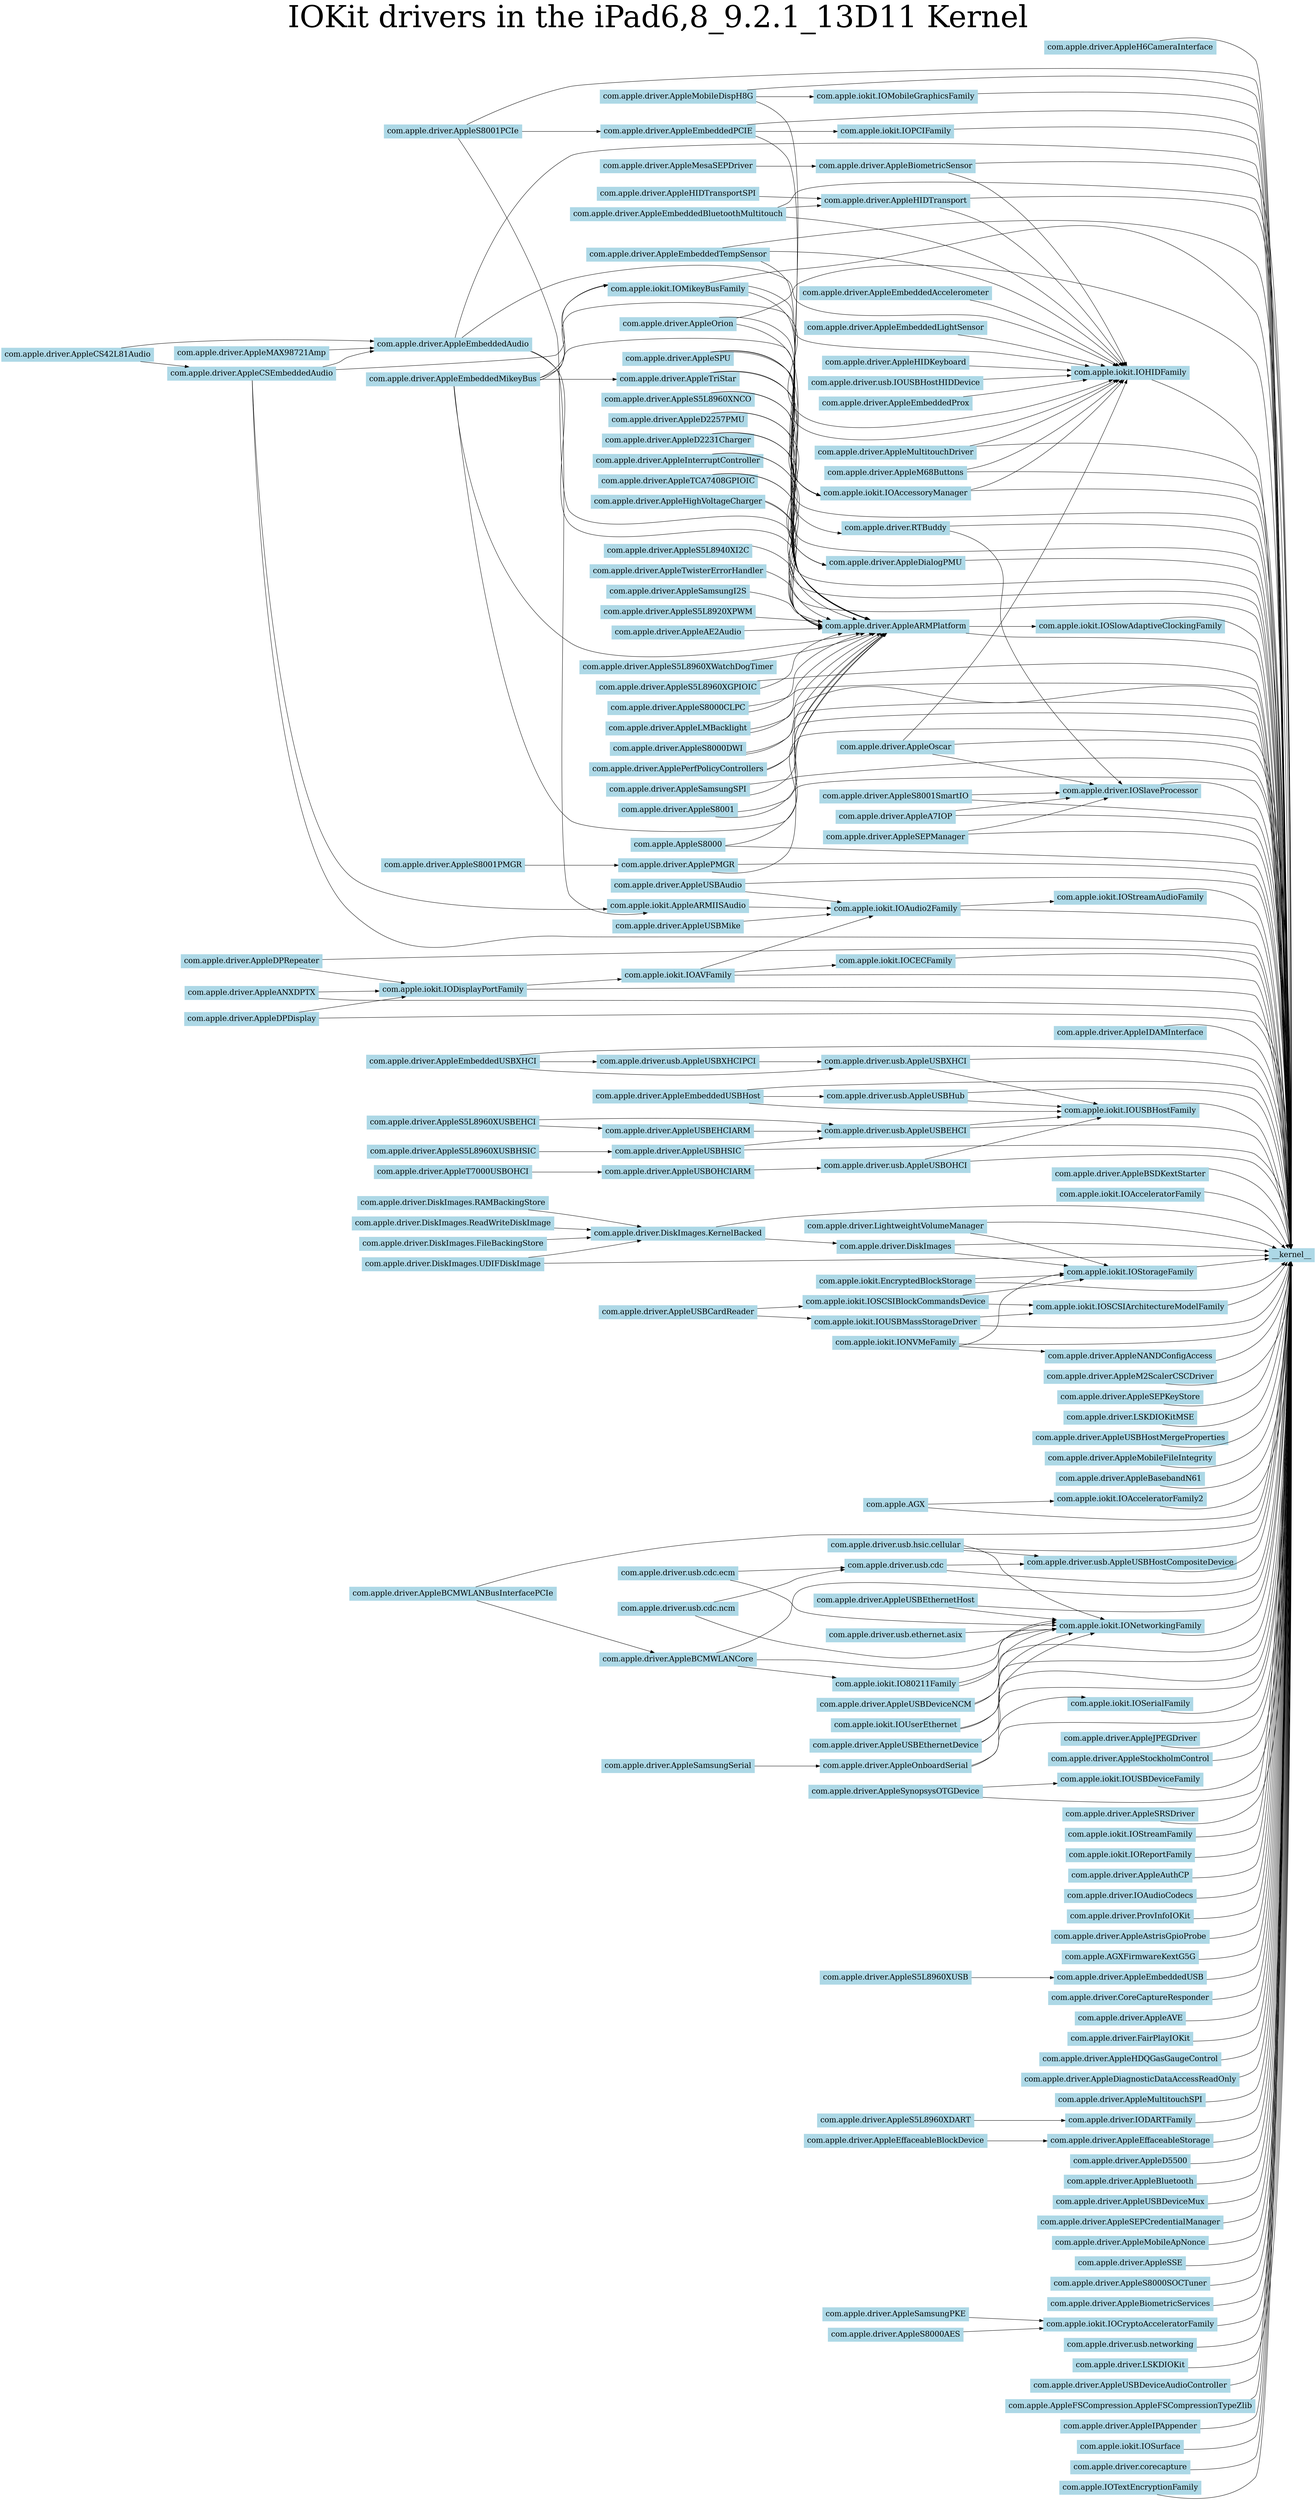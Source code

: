 digraph {fontsize=80;labelloc=t;label="IOKit drivers in the iPad6,8_9.2.1_13D11 Kernel";
 rankdir=LR; pagedir=BL; clusterrank=local; n_108 [
  fontsize=20; label="com.apple.driver.AppleH6CameraInterface"; rankdir=LR;
  style=filled;
  color=lightblue;shape="box";
 ];
 n_113 [
  fontsize=20; label="com.apple.driver.AppleOscar"; rankdir=LR;
  style=filled;
  color=lightblue;shape="box";
 ];
 n_89 [
  fontsize=20; label="com.apple.driver.AppleUSBAudio"; rankdir=LR;
  style=filled;
  color=lightblue;shape="box";
 ];
 n_167 [
  fontsize=20; label="com.apple.driver.AppleIDAMInterface"; rankdir=LR;
  style=filled;
  color=lightblue;shape="box";
 ];
 n_166 [
  fontsize=20; label="com.apple.driver.AppleDPRepeater"; rankdir=LR;
  style=filled;
  color=lightblue;shape="box";
 ];
 n_122 [
  fontsize=20; label="com.apple.driver.AppleEmbeddedUSBXHCI"; rankdir=LR;
  style=filled;
  color=lightblue;shape="box";
 ];
 n_77 [
  fontsize=20; label="com.apple.driver.AppleOrion"; rankdir=LR;
  style=filled;
  color=lightblue;shape="box";
 ];
 n_127 [
  fontsize=20; label="com.apple.driver.AppleBSDKextStarter"; rankdir=LR;
  style=filled;
  color=lightblue;shape="box";
 ];
 n_163 [
  fontsize=20; label="com.apple.iokit.IOAcceleratorFamily"; rankdir=LR;
  style=filled;
  color=lightblue;shape="box";
 ];
 n_39 [
  fontsize=20; label="com.apple.driver.AppleS5L8960XDART"; rankdir=LR;
  style=filled;
  color=lightblue;shape="box";
 ];
 n_62 [
  fontsize=20; label="com.apple.driver.LightweightVolumeManager"; rankdir=LR;
  style=filled;
  color=lightblue;shape="box";
 ];
 n_68 [
  fontsize=20; label="com.apple.driver.AppleM2ScalerCSCDriver"; rankdir=LR;
  style=filled;
  color=lightblue;shape="box";
 ];
 n_25 [
  fontsize=20; label="com.apple.driver.AppleCS42L81Audio"; rankdir=LR;
  style=filled;
  color=lightblue;shape="box";
 ];
 n_112 [
  fontsize=20; label="com.apple.driver.AppleSEPKeyStore"; rankdir=LR;
  style=filled;
  color=lightblue;shape="box";
 ];
 n_114 [
  fontsize=20; label="com.apple.driver.DiskImages.FileBackingStore"; rankdir=LR;
  style=filled;
  color=lightblue;shape="box";
 ];
 n_116 [
  fontsize=20; label="com.apple.driver.AppleS5L8960XNCO"; rankdir=LR;
  style=filled;
  color=lightblue;shape="box";
 ];
 n_74 [
  fontsize=20; label="com.apple.driver.LSKDIOKitMSE"; rankdir=LR;
  style=filled;
  color=lightblue;shape="box";
 ];
 n_14 [
  fontsize=20; label="com.apple.driver.AppleUSBHostMergeProperties"; rankdir=LR;
  style=filled;
  color=lightblue;shape="box";
 ];
 n_2 [
  fontsize=20; label="com.apple.driver.AppleMobileFileIntegrity"; rankdir=LR;
  style=filled;
  color=lightblue;shape="box";
 ];
 n_94 [
  fontsize=20; label="com.apple.iokit.IOUSBMassStorageDriver"; rankdir=LR;
  style=filled;
  color=lightblue;shape="box";
 ];
 n_126 [
  fontsize=20; label="com.apple.driver.AppleBasebandN61"; rankdir=LR;
  style=filled;
  color=lightblue;shape="box";
 ];
 n_20 [
  fontsize=20; label="com.apple.iokit.IOStreamAudioFamily"; rankdir=LR;
  style=filled;
  color=lightblue;shape="box";
 ];
 n_48 [
  fontsize=20; label="com.apple.iokit.IOUSBHostFamily"; rankdir=LR;
  style=filled;
  color=lightblue;shape="box";
 ];
 n_102 [
  fontsize=20; label="com.apple.driver.RTBuddy"; rankdir=LR;
  style=filled;
  color=lightblue;shape="box";
 ];
 n_3 [
  fontsize=20; label="com.apple.iokit.IOHIDFamily"; rankdir=LR;
  style=filled;
  color=lightblue;shape="box";
 ];
 n_145 [
  fontsize=20; label="com.apple.driver.AppleNANDConfigAccess"; rankdir=LR;
  style=filled;
  color=lightblue;shape="box";
 ];
 n_119 [
  fontsize=20; label="com.apple.AGX"; rankdir=LR;
  style=filled;
  color=lightblue;shape="box";
 ];
 n_128 [
  fontsize=20; label="com.apple.driver.usb.cdc.ecm"; rankdir=LR;
  style=filled;
  color=lightblue;shape="box";
 ];
 n_121 [
  fontsize=20; label="com.apple.driver.AppleBCMWLANCore"; rankdir=LR;
  style=filled;
  color=lightblue;shape="box";
 ];
 n_165 [
  fontsize=20; label="com.apple.driver.AppleS8001SmartIO"; rankdir=LR;
  style=filled;
  color=lightblue;shape="box";
 ];
 n_26 [
  fontsize=20; label="com.apple.iokit.IONetworkingFamily"; rankdir=LR;
  style=filled;
  color=lightblue;shape="box";
 ];
 n_30 [
  fontsize=20; label="com.apple.driver.AppleEmbeddedPCIE"; rankdir=LR;
  style=filled;
  color=lightblue;shape="box";
 ];
 n_17 [
  fontsize=20; label="com.apple.driver.AppleOnboardSerial"; rankdir=LR;
  style=filled;
  color=lightblue;shape="box";
 ];
 n_34 [
  fontsize=20; label="com.apple.driver.AppleBiometricSensor"; rankdir=LR;
  style=filled;
  color=lightblue;shape="box";
 ];
 n_86 [
  fontsize=20; label="com.apple.driver.AppleT7000USBOHCI"; rankdir=LR;
  style=filled;
  color=lightblue;shape="box";
 ];
 n_44 [
  fontsize=20; label="com.apple.driver.AppleJPEGDriver"; rankdir=LR;
  style=filled;
  color=lightblue;shape="box";
 ];
 n_69 [
  fontsize=20; label="com.apple.driver.usb.cdc"; rankdir=LR;
  style=filled;
  color=lightblue;shape="box";
 ];
 n_124 [
  fontsize=20; label="com.apple.driver.AppleStockholmControl"; rankdir=LR;
  style=filled;
  color=lightblue;shape="box";
 ];
 n_157 [
  fontsize=20; label="com.apple.driver.AppleMobileDispH8G"; rankdir=LR;
  style=filled;
  color=lightblue;shape="box";
 ];
 n_154 [
  fontsize=20; label="com.apple.driver.AppleS5L8960XUSBHSIC"; rankdir=LR;
  style=filled;
  color=lightblue;shape="box";
 ];
 n_41 [
  fontsize=20; label="com.apple.driver.DiskImages"; rankdir=LR;
  style=filled;
  color=lightblue;shape="box";
 ];
 n_101 [
  fontsize=20; label="com.apple.driver.AppleSynopsysOTGDevice"; rankdir=LR;
  style=filled;
  color=lightblue;shape="box";
 ];
 n_147 [
  fontsize=20; label="com.apple.driver.AppleSRSDriver"; rankdir=LR;
  style=filled;
  color=lightblue;shape="box";
 ];
 n_1 [
  fontsize=20; label="__kernel__"; rankdir=LR;
  style=filled;
  color=lightblue;shape="box";
 ];
 n_45 [
  fontsize=20; label="com.apple.driver.ApplePMGR"; rankdir=LR;
  style=filled;
  color=lightblue;shape="box";
 ];
 n_84 [
  fontsize=20; label="com.apple.driver.AppleEmbeddedUSBHost"; rankdir=LR;
  style=filled;
  color=lightblue;shape="box";
 ];
 n_117 [
  fontsize=20; label="com.apple.iokit.IOStreamFamily"; rankdir=LR;
  style=filled;
  color=lightblue;shape="box";
 ];
 n_118 [
  fontsize=20; label="com.apple.iokit.IOAcceleratorFamily2"; rankdir=LR;
  style=filled;
  color=lightblue;shape="box";
 ];
 n_47 [
  fontsize=20; label="com.apple.driver.AppleS8001PCIe"; rankdir=LR;
  style=filled;
  color=lightblue;shape="box";
 ];
 n_9 [
  fontsize=20; label="com.apple.driver.AppleEmbeddedBluetoothMultitouch"; rankdir=LR;
  style=filled;
  color=lightblue;shape="box";
 ];
 n_97 [
  fontsize=20; label="com.apple.driver.usb.IOUSBHostHIDDevice"; rankdir=LR;
  style=filled;
  color=lightblue;shape="box";
 ];
 n_115 [
  fontsize=20; label="com.apple.driver.AppleEmbeddedProx"; rankdir=LR;
  style=filled;
  color=lightblue;shape="box";
 ];
 n_173 [
  fontsize=20; label="com.apple.driver.AppleD2257PMU"; rankdir=LR;
  style=filled;
  color=lightblue;shape="box";
 ];
 n_5 [
  fontsize=20; label="com.apple.iokit.IOReportFamily"; rankdir=LR;
  style=filled;
  color=lightblue;shape="box";
 ];
 n_67 [
  fontsize=20; label="com.apple.driver.usb.hsic.cellular"; rankdir=LR;
  style=filled;
  color=lightblue;shape="box";
 ];
 n_138 [
  fontsize=20; label="com.apple.driver.AppleAuthCP"; rankdir=LR;
  style=filled;
  color=lightblue;shape="box";
 ];
 n_65 [
  fontsize=20; label="com.apple.driver.usb.AppleUSBEHCI"; rankdir=LR;
  style=filled;
  color=lightblue;shape="box";
 ];
 n_110 [
  fontsize=20; label="com.apple.driver.AppleUSBMike"; rankdir=LR;
  style=filled;
  color=lightblue;shape="box";
 ];
 n_19 [
  fontsize=20; label="com.apple.iokit.IOMikeyBusFamily"; rankdir=LR;
  style=filled;
  color=lightblue;shape="box";
 ];
 n_105 [
  fontsize=20; label="com.apple.iokit.IOMobileGraphicsFamily"; rankdir=LR;
  style=filled;
  color=lightblue;shape="box";
 ];
 n_137 [
  fontsize=20; label="com.apple.driver.AppleInterruptController"; rankdir=LR;
  style=filled;
  color=lightblue;shape="box";
 ];
 n_50 [
  fontsize=20; label="com.apple.driver.usb.AppleUSBXHCIPCI"; rankdir=LR;
  style=filled;
  color=lightblue;shape="box";
 ];
 n_76 [
  fontsize=20; label="com.apple.driver.AppleEmbeddedTempSensor"; rankdir=LR;
  style=filled;
  color=lightblue;shape="box";
 ];
 n_172 [
  fontsize=20; label="com.apple.driver.AppleTCA7408GPIOIC"; rankdir=LR;
  style=filled;
  color=lightblue;shape="box";
 ];
 n_149 [
  fontsize=20; label="com.apple.driver.IOAudioCodecs"; rankdir=LR;
  style=filled;
  color=lightblue;shape="box";
 ];
 n_130 [
  fontsize=20; label="com.apple.driver.AppleANXDPTX"; rankdir=LR;
  style=filled;
  color=lightblue;shape="box";
 ];
 n_52 [
  fontsize=20; label="com.apple.driver.AppleEmbeddedMikeyBus"; rankdir=LR;
  style=filled;
  color=lightblue;shape="box";
 ];
 n_120 [
  fontsize=20; label="com.apple.iokit.IO80211Family"; rankdir=LR;
  style=filled;
  color=lightblue;shape="box";
 ];
 n_103 [
  fontsize=20; label="com.apple.driver.AppleSPU"; rankdir=LR;
  style=filled;
  color=lightblue;shape="box";
 ];
 n_136 [
  fontsize=20; label="com.apple.driver.AppleSamsungPKE"; rankdir=LR;
  style=filled;
  color=lightblue;shape="box";
 ];
 n_6 [
  fontsize=20; label="com.apple.driver.AppleARMPlatform"; rankdir=LR;
  style=filled;
  color=lightblue;shape="box";
 ];
 n_35 [
  fontsize=20; label="com.apple.driver.ProvInfoIOKit"; rankdir=LR;
  style=filled;
  color=lightblue;shape="box";
 ];
 n_66 [
  fontsize=20; label="com.apple.driver.AppleUSBHSIC"; rankdir=LR;
  style=filled;
  color=lightblue;shape="box";
 ];
 n_107 [
  fontsize=20; label="com.apple.driver.AppleAstrisGpioProbe"; rankdir=LR;
  style=filled;
  color=lightblue;shape="box";
 ];
 n_129 [
  fontsize=20; label="com.apple.AGXFirmwareKextG5G"; rankdir=LR;
  style=filled;
  color=lightblue;shape="box";
 ];
 n_164 [
  fontsize=20; label="com.apple.driver.AppleUSBEthernetHost"; rankdir=LR;
  style=filled;
  color=lightblue;shape="box";
 ];
 n_56 [
  fontsize=20; label="com.apple.driver.AppleDPDisplay"; rankdir=LR;
  style=filled;
  color=lightblue;shape="box";
 ];
 n_32 [
  fontsize=20; label="com.apple.driver.AppleA7IOP"; rankdir=LR;
  style=filled;
  color=lightblue;shape="box";
 ];
 n_78 [
  fontsize=20; label="com.apple.driver.AppleHighVoltageCharger"; rankdir=LR;
  style=filled;
  color=lightblue;shape="box";
 ];
 n_54 [
  fontsize=20; label="com.apple.iokit.IOAVFamily"; rankdir=LR;
  style=filled;
  color=lightblue;shape="box";
 ];
 n_141 [
  fontsize=20; label="com.apple.driver.AppleS5L8960XGPIOIC"; rankdir=LR;
  style=filled;
  color=lightblue;shape="box";
 ];
 n_58 [
  fontsize=20; label="com.apple.driver.AppleEmbeddedUSB"; rankdir=LR;
  style=filled;
  color=lightblue;shape="box";
 ];
 n_80 [
  fontsize=20; label="com.apple.driver.CoreCaptureResponder"; rankdir=LR;
  style=filled;
  color=lightblue;shape="box";
 ];
 n_95 [
  fontsize=20; label="com.apple.driver.AppleUSBCardReader"; rankdir=LR;
  style=filled;
  color=lightblue;shape="box";
 ];
 n_111 [
  fontsize=20; label="com.apple.driver.AppleS8000CLPC"; rankdir=LR;
  style=filled;
  color=lightblue;shape="box";
 ];
 n_91 [
  fontsize=20; label="com.apple.driver.AppleLMBacklight"; rankdir=LR;
  style=filled;
  color=lightblue;shape="box";
 ];
 n_51 [
  fontsize=20; label="com.apple.driver.AppleTriStar"; rankdir=LR;
  style=filled;
  color=lightblue;shape="box";
 ];
 n_11 [
  fontsize=20; label="com.apple.driver.AppleEmbeddedLightSensor"; rankdir=LR;
  style=filled;
  color=lightblue;shape="box";
 ];
 n_134 [
  fontsize=20; label="com.apple.driver.usb.ethernet.asix"; rankdir=LR;
  style=filled;
  color=lightblue;shape="box";
 ];
 n_40 [
  fontsize=20; label="com.apple.iokit.IOStorageFamily"; rankdir=LR;
  style=filled;
  color=lightblue;shape="box";
 ];
 n_171 [
  fontsize=20; label="com.apple.driver.AppleS5L8960XUSB"; rankdir=LR;
  style=filled;
  color=lightblue;shape="box";
 ];
 n_37 [
  fontsize=20; label="com.apple.driver.AppleAVE"; rankdir=LR;
  style=filled;
  color=lightblue;shape="box";
 ];
 n_13 [
  fontsize=20; label="com.apple.driver.AppleHIDTransportSPI"; rankdir=LR;
  style=filled;
  color=lightblue;shape="box";
 ];
 n_73 [
  fontsize=20; label="com.apple.driver.FairPlayIOKit"; rankdir=LR;
  style=filled;
  color=lightblue;shape="box";
 ];
 n_60 [
  fontsize=20; label="com.apple.iokit.EncryptedBlockStorage"; rankdir=LR;
  style=filled;
  color=lightblue;shape="box";
 ];
 n_143 [
  fontsize=20; label="com.apple.driver.AppleHDQGasGaugeControl"; rankdir=LR;
  style=filled;
  color=lightblue;shape="box";
 ];
 n_49 [
  fontsize=20; label="com.apple.driver.usb.AppleUSBXHCI"; rankdir=LR;
  style=filled;
  color=lightblue;shape="box";
 ];
 n_139 [
  fontsize=20; label="com.apple.driver.AppleDialogPMU"; rankdir=LR;
  style=filled;
  color=lightblue;shape="box";
 ];
 n_81 [
  fontsize=20; label="com.apple.driver.AppleS8000DWI"; rankdir=LR;
  style=filled;
  color=lightblue;shape="box";
 ];
 n_23 [
  fontsize=20; label="com.apple.driver.AppleEmbeddedAudio"; rankdir=LR;
  style=filled;
  color=lightblue;shape="box";
 ];
 n_82 [
  fontsize=20; label="com.apple.driver.usb.AppleUSBOHCI"; rankdir=LR;
  style=filled;
  color=lightblue;shape="box";
 ];
 n_142 [
  fontsize=20; label="com.apple.driver.AppleHIDKeyboard"; rankdir=LR;
  style=filled;
  color=lightblue;shape="box";
 ];
 n_92 [
  fontsize=20; label="com.apple.iokit.IOSCSIArchitectureModelFamily"; rankdir=LR;
  style=filled;
  color=lightblue;shape="box";
 ];
 n_16 [
  fontsize=20; label="com.apple.iokit.IOSerialFamily"; rankdir=LR;
  style=filled;
  color=lightblue;shape="box";
 ];
 n_169 [
  fontsize=20; label="com.apple.driver.AppleDiagnosticDataAccessReadOnly"; rankdir=LR;
  style=filled;
  color=lightblue;shape="box";
 ];
 n_28 [
  fontsize=20; label="com.apple.driver.AppleMultitouchSPI"; rankdir=LR;
  style=filled;
  color=lightblue;shape="box";
 ];
 n_38 [
  fontsize=20; label="com.apple.driver.IODARTFamily"; rankdir=LR;
  style=filled;
  color=lightblue;shape="box";
 ];
 n_61 [
  fontsize=20; label="com.apple.driver.AppleEffaceableStorage"; rankdir=LR;
  style=filled;
  color=lightblue;shape="box";
 ];
 n_100 [
  fontsize=20; label="com.apple.driver.AppleEmbeddedAccelerometer"; rankdir=LR;
  style=filled;
  color=lightblue;shape="box";
 ];
 n_75 [
  fontsize=20; label="com.apple.driver.AppleD5500"; rankdir=LR;
  style=filled;
  color=lightblue;shape="box";
 ];
 n_64 [
  fontsize=20; label="com.apple.driver.usb.AppleUSBHostCompositeDevice"; rankdir=LR;
  style=filled;
  color=lightblue;shape="box";
 ];
 n_57 [
  fontsize=20; label="com.apple.driver.AppleS5L8940XI2C"; rankdir=LR;
  style=filled;
  color=lightblue;shape="box";
 ];
 n_98 [
  fontsize=20; label="com.apple.driver.AppleTwisterErrorHandler"; rankdir=LR;
  style=filled;
  color=lightblue;shape="box";
 ];
 n_156 [
  fontsize=20; label="com.apple.driver.AppleUSBDeviceNCM"; rankdir=LR;
  style=filled;
  color=lightblue;shape="box";
 ];
 n_133 [
  fontsize=20; label="com.apple.driver.AppleBluetooth"; rankdir=LR;
  style=filled;
  color=lightblue;shape="box";
 ];
 n_160 [
  fontsize=20; label="com.apple.driver.AppleUSBDeviceMux"; rankdir=LR;
  style=filled;
  color=lightblue;shape="box";
 ];
 n_8 [
  fontsize=20; label="com.apple.driver.AppleMultitouchDriver"; rankdir=LR;
  style=filled;
  color=lightblue;shape="box";
 ];
 n_135 [
  fontsize=20; label="com.apple.driver.AppleSEPCredentialManager"; rankdir=LR;
  style=filled;
  color=lightblue;shape="box";
 ];
 n_125 [
  fontsize=20; label="com.apple.driver.AppleSamsungSerial"; rankdir=LR;
  style=filled;
  color=lightblue;shape="box";
 ];
 n_70 [
  fontsize=20; label="com.apple.driver.usb.cdc.ncm"; rankdir=LR;
  style=filled;
  color=lightblue;shape="box";
 ];
 n_132 [
  fontsize=20; label="com.apple.driver.AppleS8000AES"; rankdir=LR;
  style=filled;
  color=lightblue;shape="box";
 ];
 n_55 [
  fontsize=20; label="com.apple.iokit.IODisplayPortFamily"; rankdir=LR;
  style=filled;
  color=lightblue;shape="box";
 ];
 n_109 [
  fontsize=20; label="com.apple.driver.AppleMobileApNonce"; rankdir=LR;
  style=filled;
  color=lightblue;shape="box";
 ];
 n_158 [
  fontsize=20; label="com.apple.driver.AppleSamsungI2S"; rankdir=LR;
  style=filled;
  color=lightblue;shape="box";
 ];
 n_168 [
  fontsize=20; label="com.apple.driver.AppleSSE"; rankdir=LR;
  style=filled;
  color=lightblue;shape="box";
 ];
 n_96 [
  fontsize=20; label="com.apple.driver.AppleS8000SOCTuner"; rankdir=LR;
  style=filled;
  color=lightblue;shape="box";
 ];
 n_170 [
  fontsize=20; label="com.apple.driver.AppleBiometricServices"; rankdir=LR;
  style=filled;
  color=lightblue;shape="box";
 ];
 n_59 [
  fontsize=20; label="com.apple.iokit.IOCryptoAcceleratorFamily"; rankdir=LR;
  style=filled;
  color=lightblue;shape="box";
 ];
 n_7 [
  fontsize=20; label="com.apple.driver.AppleHIDTransport"; rankdir=LR;
  style=filled;
  color=lightblue;shape="box";
 ];
 n_152 [
  fontsize=20; label="com.apple.driver.AppleBCMWLANBusInterfacePCIe"; rankdir=LR;
  style=filled;
  color=lightblue;shape="box";
 ];
 n_33 [
  fontsize=20; label="com.apple.driver.AppleSEPManager"; rankdir=LR;
  style=filled;
  color=lightblue;shape="box";
 ];
 n_63 [
  fontsize=20; label="com.apple.driver.usb.networking"; rankdir=LR;
  style=filled;
  color=lightblue;shape="box";
 ];
 n_21 [
  fontsize=20; label="com.apple.iokit.IOAudio2Family"; rankdir=LR;
  style=filled;
  color=lightblue;shape="box";
 ];
 n_72 [
  fontsize=20; label="com.apple.driver.LSKDIOKit"; rankdir=LR;
  style=filled;
  color=lightblue;shape="box";
 ];
 n_159 [
  fontsize=20; label="com.apple.driver.AppleM68Buttons"; rankdir=LR;
  style=filled;
  color=lightblue;shape="box";
 ];
 n_46 [
  fontsize=20; label="com.apple.driver.AppleS8001PMGR"; rankdir=LR;
  style=filled;
  color=lightblue;shape="box";
 ];
 n_12 [
  fontsize=20; label="com.apple.driver.AppleS5L8920XPWM"; rankdir=LR;
  style=filled;
  color=lightblue;shape="box";
 ];
 n_144 [
  fontsize=20; label="com.apple.driver.AppleAE2Audio"; rankdir=LR;
  style=filled;
  color=lightblue;shape="box";
 ];
 n_87 [
  fontsize=20; label="com.apple.iokit.IOUserEthernet"; rankdir=LR;
  style=filled;
  color=lightblue;shape="box";
 ];
 n_161 [
  fontsize=20; label="com.apple.driver.ApplePerfPolicyControllers"; rankdir=LR;
  style=filled;
  color=lightblue;shape="box";
 ];
 n_43 [
  fontsize=20; label="com.apple.driver.DiskImages.RAMBackingStore"; rankdir=LR;
  style=filled;
  color=lightblue;shape="box";
 ];
 n_22 [
  fontsize=20; label="com.apple.iokit.AppleARMIISAudio"; rankdir=LR;
  style=filled;
  color=lightblue;shape="box";
 ];
 n_162 [
  fontsize=20; label="com.apple.driver.AppleS5L8960XWatchDogTimer"; rankdir=LR;
  style=filled;
  color=lightblue;shape="box";
 ];
 n_88 [
  fontsize=20; label="com.apple.driver.AppleUSBDeviceAudioController"; rankdir=LR;
  style=filled;
  color=lightblue;shape="box";
 ];
 n_4 [
  fontsize=20; label="com.apple.iokit.IOSlowAdaptiveClockingFamily"; rankdir=LR;
  style=filled;
  color=lightblue;shape="box";
 ];
 n_93 [
  fontsize=20; label="com.apple.iokit.IOSCSIBlockCommandsDevice"; rankdir=LR;
  style=filled;
  color=lightblue;shape="box";
 ];
 n_29 [
  fontsize=20; label="com.apple.iokit.IOPCIFamily"; rankdir=LR;
  style=filled;
  color=lightblue;shape="box";
 ];
 n_140 [
  fontsize=20; label="com.apple.driver.AppleD2231Charger"; rankdir=LR;
  style=filled;
  color=lightblue;shape="box";
 ];
 n_151 [
  fontsize=20; label="com.apple.AppleFSCompression.AppleFSCompressionTypeZlib"; rankdir=LR;
  style=filled;
  color=lightblue;shape="box";
 ];
 n_131 [
  fontsize=20; label="com.apple.driver.AppleEffaceableBlockDevice"; rankdir=LR;
  style=filled;
  color=lightblue;shape="box";
 ];
 n_27 [
  fontsize=20; label="com.apple.driver.AppleIPAppender"; rankdir=LR;
  style=filled;
  color=lightblue;shape="box";
 ];
 n_31 [
  fontsize=20; label="com.apple.driver.IOSlaveProcessor"; rankdir=LR;
  style=filled;
  color=lightblue;shape="box";
 ];
 n_24 [
  fontsize=20; label="com.apple.driver.AppleCSEmbeddedAudio"; rankdir=LR;
  style=filled;
  color=lightblue;shape="box";
 ];
 n_10 [
  fontsize=20; label="com.apple.driver.AppleSamsungSPI"; rankdir=LR;
  style=filled;
  color=lightblue;shape="box";
 ];
 n_18 [
  fontsize=20; label="com.apple.iokit.IOAccessoryManager"; rankdir=LR;
  style=filled;
  color=lightblue;shape="box";
 ];
 n_90 [
  fontsize=20; label="com.apple.driver.DiskImages.UDIFDiskImage"; rankdir=LR;
  style=filled;
  color=lightblue;shape="box";
 ];
 n_148 [
  fontsize=20; label="com.apple.driver.AppleMAX98721Amp"; rankdir=LR;
  style=filled;
  color=lightblue;shape="box";
 ];
 n_99 [
  fontsize=20; label="com.apple.driver.AppleS8001"; rankdir=LR;
  style=filled;
  color=lightblue;shape="box";
 ];
 n_83 [
  fontsize=20; label="com.apple.driver.usb.AppleUSBHub"; rankdir=LR;
  style=filled;
  color=lightblue;shape="box";
 ];
 n_155 [
  fontsize=20; label="com.apple.driver.AppleS5L8960XUSBEHCI"; rankdir=LR;
  style=filled;
  color=lightblue;shape="box";
 ];
 n_36 [
  fontsize=20; label="com.apple.iokit.IOSurface"; rankdir=LR;
  style=filled;
  color=lightblue;shape="box";
 ];
 n_79 [
  fontsize=20; label="com.apple.driver.corecapture"; rankdir=LR;
  style=filled;
  color=lightblue;shape="box";
 ];
 n_150 [
  fontsize=20; label="com.apple.driver.DiskImages.ReadWriteDiskImage"; rankdir=LR;
  style=filled;
  color=lightblue;shape="box";
 ];
 n_146 [
  fontsize=20; label="com.apple.iokit.IONVMeFamily"; rankdir=LR;
  style=filled;
  color=lightblue;shape="box";
 ];
 n_53 [
  fontsize=20; label="com.apple.iokit.IOCECFamily"; rankdir=LR;
  style=filled;
  color=lightblue;shape="box";
 ];
 n_71 [
  fontsize=20; label="com.apple.driver.AppleUSBEthernetDevice"; rankdir=LR;
  style=filled;
  color=lightblue;shape="box";
 ];
 n_106 [
  fontsize=20; label="com.apple.IOTextEncryptionFamily"; rankdir=LR;
  style=filled;
  color=lightblue;shape="box";
 ];
 n_85 [
  fontsize=20; label="com.apple.driver.AppleUSBOHCIARM"; rankdir=LR;
  style=filled;
  color=lightblue;shape="box";
 ];
 n_123 [
  fontsize=20; label="com.apple.driver.AppleMesaSEPDriver"; rankdir=LR;
  style=filled;
  color=lightblue;shape="box";
 ];
 n_153 [
  fontsize=20; label="com.apple.driver.AppleUSBEHCIARM"; rankdir=LR;
  style=filled;
  color=lightblue;shape="box";
 ];
 n_15 [
  fontsize=20; label="com.apple.iokit.IOUSBDeviceFamily"; rankdir=LR;
  style=filled;
  color=lightblue;shape="box";
 ];
 n_104 [
  fontsize=20; label="com.apple.AppleS8000"; rankdir=LR;
  style=filled;
  color=lightblue;shape="box";
 ];
 n_42 [
  fontsize=20; label="com.apple.driver.DiskImages.KernelBacked"; rankdir=LR;
  style=filled;
  color=lightblue;shape="box";
 ];
 n_108 -> n_1;
 n_113 -> n_1;
 n_113 -> n_3;
 n_113 -> n_31;
 n_89 -> n_1;
 n_89 -> n_21;
 n_167 -> n_1;
 n_166 -> n_55;
 n_166 -> n_1;
 n_122 -> n_49;
 n_122 -> n_50;
 n_122 -> n_1;
 n_77 -> n_1;
 n_77 -> n_18;
 n_77 -> n_6;
 n_127 -> n_1;
 n_163 -> n_1;
 n_39 -> n_38;
 n_62 -> n_1;
 n_62 -> n_40;
 n_68 -> n_1;
 n_25 -> n_24;
 n_25 -> n_23;
 n_112 -> n_1;
 n_114 -> n_42;
 n_116 -> n_1;
 n_116 -> n_6;
 n_74 -> n_1;
 n_14 -> n_1;
 n_2 -> n_1;
 n_94 -> n_92;
 n_94 -> n_1;
 n_20 -> n_1;
 n_48 -> n_1;
 n_102 -> n_1;
 n_102 -> n_31;
 n_3 -> n_1;
 n_145 -> n_1;
 n_119 -> n_1;
 n_119 -> n_118;
 n_128 -> n_69;
 n_128 -> n_26;
 n_121 -> n_120;
 n_121 -> n_1;
 n_121 -> n_26;
 n_165 -> n_31;
 n_165 -> n_1;
 n_26 -> n_1;
 n_30 -> n_29;
 n_30 -> n_1;
 n_30 -> n_6;
 n_17 -> n_1;
 n_17 -> n_16;
 n_34 -> n_3;
 n_34 -> n_1;
 n_86 -> n_85;
 n_44 -> n_1;
 n_69 -> n_64;
 n_69 -> n_1;
 n_124 -> n_1;
 n_157 -> n_105;
 n_157 -> n_6;
 n_157 -> n_1;
 n_154 -> n_66;
 n_41 -> n_1;
 n_41 -> n_40;
 n_101 -> n_15;
 n_101 -> n_1;
 n_147 -> n_1;
 n_126 -> n_1;
 n_45 -> n_1;
 n_45 -> n_6;
 n_84 -> n_48;
 n_84 -> n_1;
 n_84 -> n_83;
 n_117 -> n_1;
 n_118 -> n_1;
 n_47 -> n_30;
 n_47 -> n_1;
 n_47 -> n_6;
 n_9 -> n_7;
 n_9 -> n_3;
 n_9 -> n_1;
 n_97 -> n_3;
 n_115 -> n_3;
 n_173 -> n_139;
 n_173 -> n_6;
 n_5 -> n_1;
 n_67 -> n_64;
 n_67 -> n_1;
 n_67 -> n_26;
 n_138 -> n_1;
 n_65 -> n_48;
 n_65 -> n_1;
 n_110 -> n_21;
 n_19 -> n_1;
 n_19 -> n_18;
 n_19 -> n_3;
 n_105 -> n_1;
 n_137 -> n_1;
 n_137 -> n_6;
 n_50 -> n_49;
 n_76 -> n_6;
 n_76 -> n_3;
 n_76 -> n_1;
 n_172 -> n_1;
 n_172 -> n_6;
 n_149 -> n_1;
 n_130 -> n_55;
 n_130 -> n_1;
 n_52 -> n_19;
 n_52 -> n_51;
 n_52 -> n_18;
 n_52 -> n_6;
 n_52 -> n_3;
 n_52 -> n_1;
 n_120 -> n_1;
 n_120 -> n_26;
 n_103 -> n_6;
 n_103 -> n_1;
 n_103 -> n_3;
 n_103 -> n_102;
 n_136 -> n_59;
 n_6 -> n_4;
 n_6 -> n_1;
 n_35 -> n_1;
 n_66 -> n_1;
 n_66 -> n_65;
 n_107 -> n_1;
 n_129 -> n_1;
 n_164 -> n_1;
 n_164 -> n_26;
 n_56 -> n_55;
 n_56 -> n_1;
 n_32 -> n_31;
 n_32 -> n_1;
 n_78 -> n_1;
 n_78 -> n_6;
 n_54 -> n_53;
 n_54 -> n_1;
 n_54 -> n_21;
 n_141 -> n_1;
 n_141 -> n_6;
 n_58 -> n_1;
 n_80 -> n_1;
 n_95 -> n_93;
 n_95 -> n_94;
 n_111 -> n_1;
 n_111 -> n_6;
 n_91 -> n_1;
 n_91 -> n_6;
 n_51 -> n_6;
 n_51 -> n_18;
 n_11 -> n_3;
 n_134 -> n_26;
 n_40 -> n_1;
 n_171 -> n_58;
 n_37 -> n_1;
 n_13 -> n_7;
 n_73 -> n_1;
 n_60 -> n_40;
 n_60 -> n_1;
 n_143 -> n_1;
 n_49 -> n_48;
 n_49 -> n_1;
 n_139 -> n_1;
 n_81 -> n_1;
 n_81 -> n_6;
 n_23 -> n_22;
 n_23 -> n_1;
 n_23 -> n_6;
 n_23 -> n_3;
 n_82 -> n_48;
 n_82 -> n_1;
 n_142 -> n_3;
 n_92 -> n_1;
 n_16 -> n_1;
 n_169 -> n_1;
 n_28 -> n_1;
 n_38 -> n_1;
 n_61 -> n_1;
 n_100 -> n_3;
 n_75 -> n_1;
 n_64 -> n_1;
 n_57 -> n_6;
 n_98 -> n_6;
 n_156 -> n_1;
 n_156 -> n_26;
 n_133 -> n_1;
 n_160 -> n_1;
 n_8 -> n_1;
 n_8 -> n_3;
 n_135 -> n_1;
 n_125 -> n_17;
 n_70 -> n_69;
 n_70 -> n_26;
 n_132 -> n_59;
 n_55 -> n_54;
 n_55 -> n_1;
 n_109 -> n_1;
 n_158 -> n_6;
 n_168 -> n_1;
 n_96 -> n_1;
 n_170 -> n_1;
 n_59 -> n_1;
 n_7 -> n_1;
 n_7 -> n_3;
 n_152 -> n_121;
 n_152 -> n_1;
 n_33 -> n_31;
 n_33 -> n_1;
 n_63 -> n_1;
 n_21 -> n_20;
 n_21 -> n_1;
 n_72 -> n_1;
 n_159 -> n_1;
 n_159 -> n_3;
 n_46 -> n_45;
 n_12 -> n_6;
 n_144 -> n_6;
 n_87 -> n_1;
 n_87 -> n_26;
 n_161 -> n_1;
 n_161 -> n_6;
 n_43 -> n_42;
 n_22 -> n_21;
 n_162 -> n_6;
 n_88 -> n_1;
 n_4 -> n_1;
 n_93 -> n_92;
 n_93 -> n_40;
 n_29 -> n_1;
 n_140 -> n_139;
 n_140 -> n_6;
 n_151 -> n_1;
 n_131 -> n_61;
 n_27 -> n_1;
 n_31 -> n_1;
 n_24 -> n_19;
 n_24 -> n_22;
 n_24 -> n_23;
 n_24 -> n_1;
 n_10 -> n_6;
 n_10 -> n_1;
 n_18 -> n_1;
 n_18 -> n_3;
 n_90 -> n_42;
 n_90 -> n_1;
 n_148 -> n_23;
 n_99 -> n_6;
 n_99 -> n_1;
 n_83 -> n_48;
 n_83 -> n_1;
 n_155 -> n_153;
 n_155 -> n_65;
 n_36 -> n_1;
 n_79 -> n_1;
 n_150 -> n_42;
 n_146 -> n_1;
 n_146 -> n_145;
 n_146 -> n_40;
 n_53 -> n_1;
 n_71 -> n_1;
 n_71 -> n_26;
 n_106 -> n_1;
 n_85 -> n_82;
 n_123 -> n_34;
 n_153 -> n_65;
 n_15 -> n_1;
 n_104 -> n_6;
 n_104 -> n_1;
 n_42 -> n_41;
 n_42 -> n_1;
}
